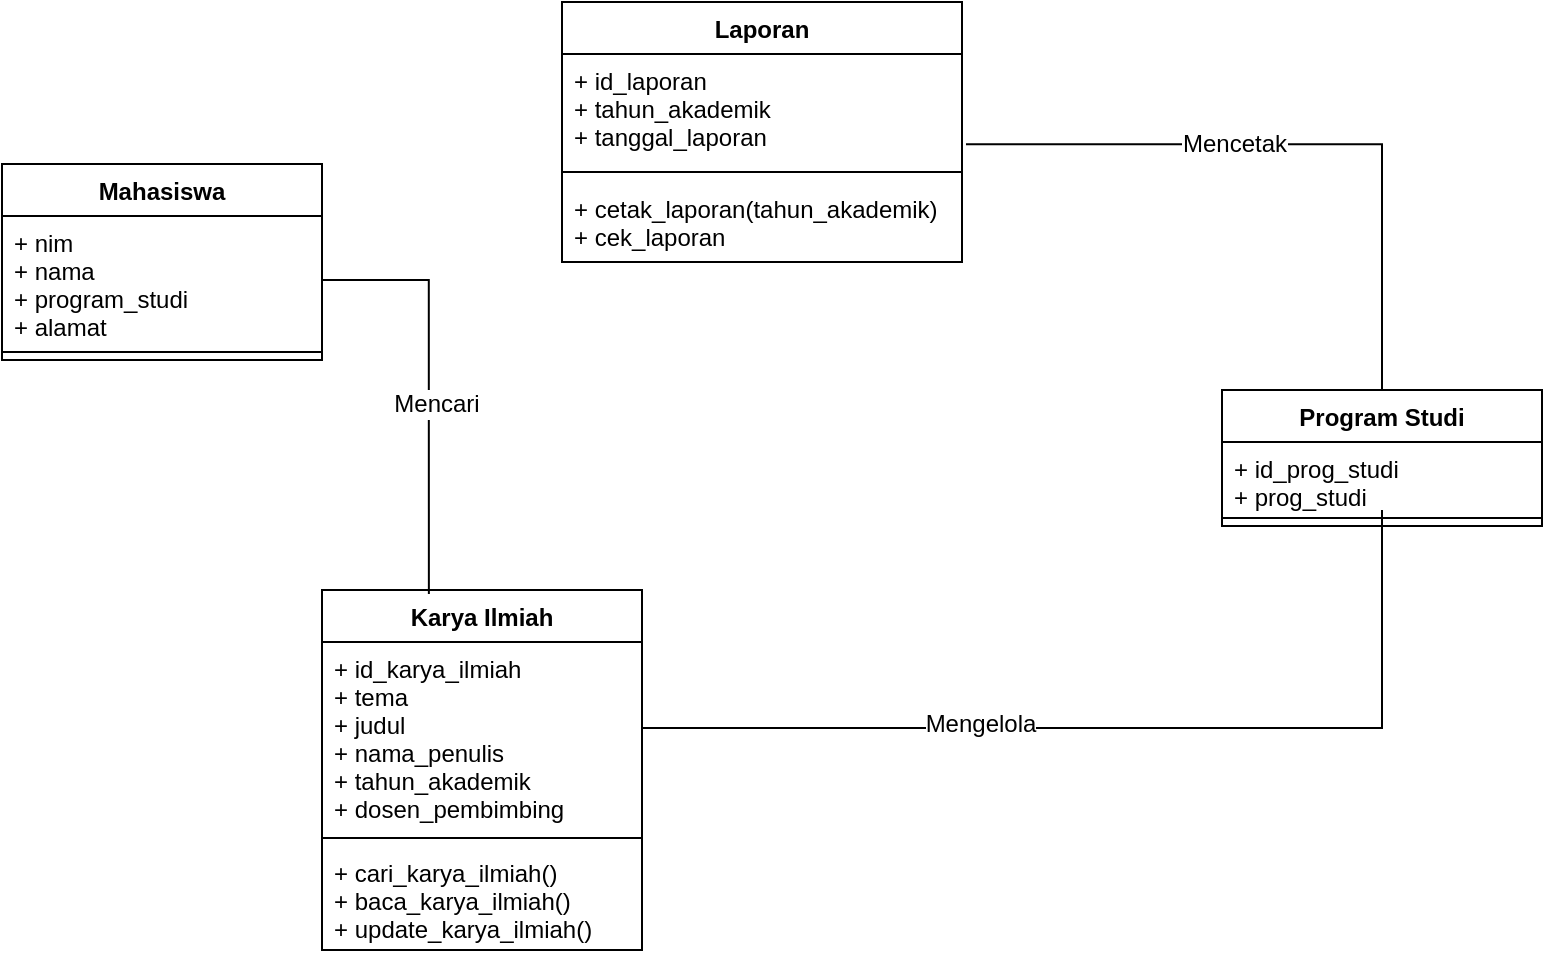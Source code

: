 <mxfile version="12.2.6" type="device" pages="1"><diagram id="5MdHKH7ykYFfKRLseSAp" name="Page-1"><mxGraphModel dx="2380" dy="677" grid="1" gridSize="10" guides="1" tooltips="1" connect="1" arrows="1" fold="1" page="1" pageScale="1" pageWidth="1100" pageHeight="850" math="0" shadow="0"><root><mxCell id="0"/><mxCell id="1" parent="0"/><mxCell id="KlSqsvtYuJEQfRB9T5sj-9" value="Karya Ilmiah" style="swimlane;fontStyle=1;align=center;verticalAlign=top;childLayout=stackLayout;horizontal=1;startSize=26;horizontalStack=0;resizeParent=1;resizeParentMax=0;resizeLast=0;collapsible=1;marginBottom=0;" parent="1" vertex="1"><mxGeometry x="-750" y="434" width="160" height="180" as="geometry"/></mxCell><mxCell id="KlSqsvtYuJEQfRB9T5sj-10" value="+ id_karya_ilmiah&#10;+ tema&#10;+ judul&#10;+ nama_penulis&#10;+ tahun_akademik&#10;+ dosen_pembimbing" style="text;strokeColor=none;fillColor=none;align=left;verticalAlign=top;spacingLeft=4;spacingRight=4;overflow=hidden;rotatable=0;points=[[0,0.5],[1,0.5]];portConstraint=eastwest;" parent="KlSqsvtYuJEQfRB9T5sj-9" vertex="1"><mxGeometry y="26" width="160" height="94" as="geometry"/></mxCell><mxCell id="KlSqsvtYuJEQfRB9T5sj-11" value="" style="line;strokeWidth=1;fillColor=none;align=left;verticalAlign=middle;spacingTop=-1;spacingLeft=3;spacingRight=3;rotatable=0;labelPosition=right;points=[];portConstraint=eastwest;" parent="KlSqsvtYuJEQfRB9T5sj-9" vertex="1"><mxGeometry y="120" width="160" height="8" as="geometry"/></mxCell><mxCell id="KlSqsvtYuJEQfRB9T5sj-12" value="+ cari_karya_ilmiah()&#10;+ baca_karya_ilmiah()&#10;+ update_karya_ilmiah()" style="text;strokeColor=none;fillColor=none;align=left;verticalAlign=top;spacingLeft=4;spacingRight=4;overflow=hidden;rotatable=0;points=[[0,0.5],[1,0.5]];portConstraint=eastwest;" parent="KlSqsvtYuJEQfRB9T5sj-9" vertex="1"><mxGeometry y="128" width="160" height="52" as="geometry"/></mxCell><mxCell id="KlSqsvtYuJEQfRB9T5sj-17" value="Laporan" style="swimlane;fontStyle=1;align=center;verticalAlign=top;childLayout=stackLayout;horizontal=1;startSize=26;horizontalStack=0;resizeParent=1;resizeParentMax=0;resizeLast=0;collapsible=1;marginBottom=0;" parent="1" vertex="1"><mxGeometry x="-630" y="140" width="200" height="130" as="geometry"/></mxCell><mxCell id="KlSqsvtYuJEQfRB9T5sj-18" value="+ id_laporan&#10;+ tahun_akademik&#10;+ tanggal_laporan" style="text;strokeColor=none;fillColor=none;align=left;verticalAlign=top;spacingLeft=4;spacingRight=4;overflow=hidden;rotatable=0;points=[[0,0.5],[1,0.5]];portConstraint=eastwest;" parent="KlSqsvtYuJEQfRB9T5sj-17" vertex="1"><mxGeometry y="26" width="200" height="54" as="geometry"/></mxCell><mxCell id="KlSqsvtYuJEQfRB9T5sj-19" value="" style="line;strokeWidth=1;fillColor=none;align=left;verticalAlign=middle;spacingTop=-1;spacingLeft=3;spacingRight=3;rotatable=0;labelPosition=right;points=[];portConstraint=eastwest;" parent="KlSqsvtYuJEQfRB9T5sj-17" vertex="1"><mxGeometry y="80" width="200" height="10" as="geometry"/></mxCell><mxCell id="KlSqsvtYuJEQfRB9T5sj-20" value="+ cetak_laporan(tahun_akademik)&#10;+ cek_laporan" style="text;strokeColor=none;fillColor=none;align=left;verticalAlign=top;spacingLeft=4;spacingRight=4;overflow=hidden;rotatable=0;points=[[0,0.5],[1,0.5]];portConstraint=eastwest;" parent="KlSqsvtYuJEQfRB9T5sj-17" vertex="1"><mxGeometry y="90" width="200" height="40" as="geometry"/></mxCell><mxCell id="KlSqsvtYuJEQfRB9T5sj-42" value="Mahasiswa" style="swimlane;fontStyle=1;align=center;verticalAlign=top;childLayout=stackLayout;horizontal=1;startSize=26;horizontalStack=0;resizeParent=1;resizeParentMax=0;resizeLast=0;collapsible=1;marginBottom=0;" parent="1" vertex="1"><mxGeometry x="-910" y="221" width="160" height="98" as="geometry"/></mxCell><mxCell id="KlSqsvtYuJEQfRB9T5sj-43" value="+ nim&#10;+ nama&#10;+ program_studi&#10;+ alamat&#10;" style="text;strokeColor=none;fillColor=none;align=left;verticalAlign=top;spacingLeft=4;spacingRight=4;overflow=hidden;rotatable=0;points=[[0,0.5],[1,0.5]];portConstraint=eastwest;" parent="KlSqsvtYuJEQfRB9T5sj-42" vertex="1"><mxGeometry y="26" width="160" height="64" as="geometry"/></mxCell><mxCell id="KlSqsvtYuJEQfRB9T5sj-44" value="" style="line;strokeWidth=1;fillColor=none;align=left;verticalAlign=middle;spacingTop=-1;spacingLeft=3;spacingRight=3;rotatable=0;labelPosition=right;points=[];portConstraint=eastwest;" parent="KlSqsvtYuJEQfRB9T5sj-42" vertex="1"><mxGeometry y="90" width="160" height="8" as="geometry"/></mxCell><mxCell id="oaqVzPT07mYImQ_BiSsm-13" style="edgeStyle=orthogonalEdgeStyle;rounded=0;orthogonalLoop=1;jettySize=auto;html=1;entryX=1.01;entryY=0.836;entryDx=0;entryDy=0;entryPerimeter=0;endArrow=none;endFill=0;" edge="1" parent="1" source="KlSqsvtYuJEQfRB9T5sj-55" target="KlSqsvtYuJEQfRB9T5sj-18"><mxGeometry relative="1" as="geometry"/></mxCell><mxCell id="oaqVzPT07mYImQ_BiSsm-14" value="Mencetak" style="text;html=1;resizable=0;points=[];align=center;verticalAlign=middle;labelBackgroundColor=#ffffff;" vertex="1" connectable="0" parent="oaqVzPT07mYImQ_BiSsm-13"><mxGeometry x="0.19" relative="1" as="geometry"><mxPoint as="offset"/></mxGeometry></mxCell><mxCell id="KlSqsvtYuJEQfRB9T5sj-55" value="Program Studi" style="swimlane;fontStyle=1;align=center;verticalAlign=top;childLayout=stackLayout;horizontal=1;startSize=26;horizontalStack=0;resizeParent=1;resizeParentMax=0;resizeLast=0;collapsible=1;marginBottom=0;" parent="1" vertex="1"><mxGeometry x="-300" y="334" width="160" height="68" as="geometry"/></mxCell><mxCell id="KlSqsvtYuJEQfRB9T5sj-56" value="+ id_prog_studi&#10;+ prog_studi" style="text;strokeColor=none;fillColor=none;align=left;verticalAlign=top;spacingLeft=4;spacingRight=4;overflow=hidden;rotatable=0;points=[[0,0.5],[1,0.5]];portConstraint=eastwest;" parent="KlSqsvtYuJEQfRB9T5sj-55" vertex="1"><mxGeometry y="26" width="160" height="34" as="geometry"/></mxCell><mxCell id="KlSqsvtYuJEQfRB9T5sj-57" value="" style="line;strokeWidth=1;fillColor=none;align=left;verticalAlign=middle;spacingTop=-1;spacingLeft=3;spacingRight=3;rotatable=0;labelPosition=right;points=[];portConstraint=eastwest;" parent="KlSqsvtYuJEQfRB9T5sj-55" vertex="1"><mxGeometry y="60" width="160" height="8" as="geometry"/></mxCell><mxCell id="oaqVzPT07mYImQ_BiSsm-9" style="edgeStyle=orthogonalEdgeStyle;rounded=0;orthogonalLoop=1;jettySize=auto;html=1;entryX=0.334;entryY=0.011;entryDx=0;entryDy=0;entryPerimeter=0;endArrow=none;endFill=0;" edge="1" parent="1" source="KlSqsvtYuJEQfRB9T5sj-43" target="KlSqsvtYuJEQfRB9T5sj-9"><mxGeometry relative="1" as="geometry"/></mxCell><mxCell id="oaqVzPT07mYImQ_BiSsm-10" value="Mencari" style="text;html=1;resizable=0;points=[];align=center;verticalAlign=middle;labelBackgroundColor=#ffffff;" vertex="1" connectable="0" parent="oaqVzPT07mYImQ_BiSsm-9"><mxGeometry x="0.092" y="3" relative="1" as="geometry"><mxPoint as="offset"/></mxGeometry></mxCell><mxCell id="oaqVzPT07mYImQ_BiSsm-11" style="edgeStyle=orthogonalEdgeStyle;rounded=0;orthogonalLoop=1;jettySize=auto;html=1;endArrow=none;endFill=0;" edge="1" parent="1" source="KlSqsvtYuJEQfRB9T5sj-56" target="KlSqsvtYuJEQfRB9T5sj-10"><mxGeometry relative="1" as="geometry"><Array as="points"><mxPoint x="-220" y="503"/></Array></mxGeometry></mxCell><mxCell id="oaqVzPT07mYImQ_BiSsm-12" value="Mengelola" style="text;html=1;resizable=0;points=[];align=center;verticalAlign=middle;labelBackgroundColor=#ffffff;" vertex="1" connectable="0" parent="oaqVzPT07mYImQ_BiSsm-11"><mxGeometry x="0.295" y="-2" relative="1" as="geometry"><mxPoint as="offset"/></mxGeometry></mxCell></root></mxGraphModel></diagram></mxfile>